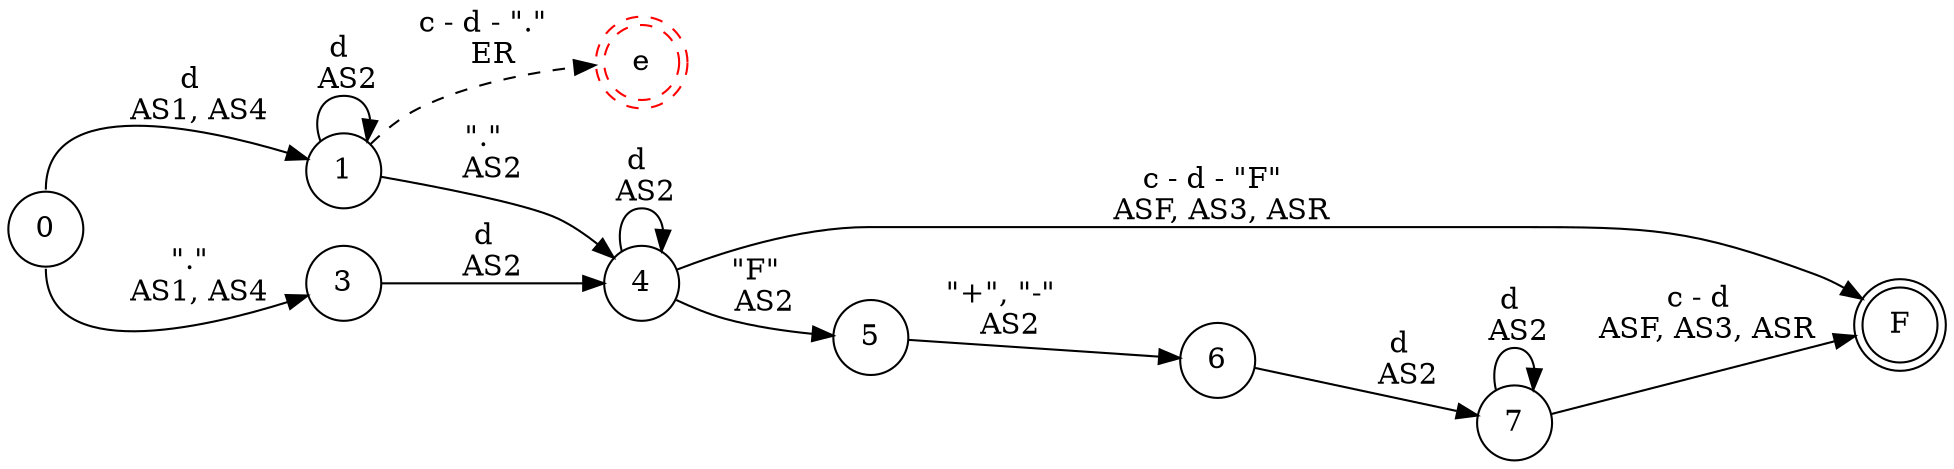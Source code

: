 digraph DFA {
    rankdir = LR;
    node [shape = circle;];
    F [shape = doublecircle;];
    e [shape = doublecircle;style = dashed;color = red;];
    
    0 -> 1 [label = "d \n AS1, AS4"; tailport = n;];
    0 -> 3 [label = "\".\" \n AS1, AS4"; tailport = s;];
    1 -> 1 [label = "d \n AS2";];
    1 -> 4 [label = "\".\" \n AS2";];
    1 -> e [label = "c - d - \".\" \n ER"; style = dashed;];
    3 -> 4 [label = "d \n AS2";];
    4 -> 4 [label = "d \n AS2";];
    4 -> F [label = "c - d - \"F\" \n ASF, AS3, ASR";];
    4 -> 5 [label = "\"F\" \n AS2";];
    5 -> 6 [label = "\"+\", \"-\" \n AS2";];
    6 -> 7 [label = "d \n AS2";];
    7 -> 7 [label = "d \n AS2";];
    7 -> F [label = "c - d \n ASF, AS3, ASR";];
}